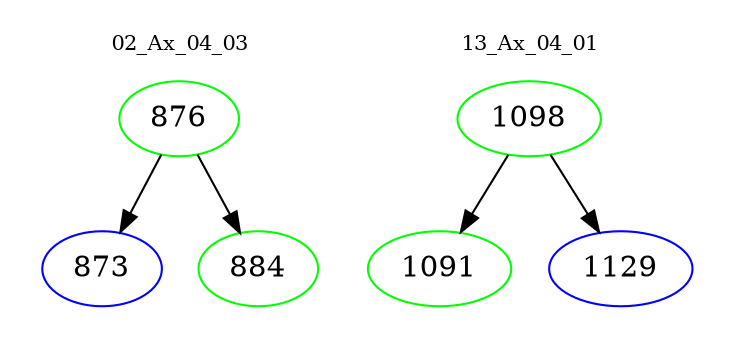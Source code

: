 digraph{
subgraph cluster_0 {
color = white
label = "02_Ax_04_03";
fontsize=10;
T0_876 [label="876", color="green"]
T0_876 -> T0_873 [color="black"]
T0_873 [label="873", color="blue"]
T0_876 -> T0_884 [color="black"]
T0_884 [label="884", color="green"]
}
subgraph cluster_1 {
color = white
label = "13_Ax_04_01";
fontsize=10;
T1_1098 [label="1098", color="green"]
T1_1098 -> T1_1091 [color="black"]
T1_1091 [label="1091", color="green"]
T1_1098 -> T1_1129 [color="black"]
T1_1129 [label="1129", color="blue"]
}
}

